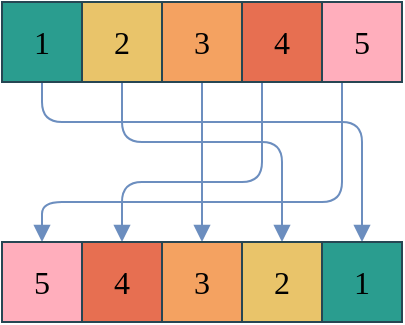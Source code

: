 <mxfile version="24.2.5" type="device">
  <diagram name="Page-1" id="tK4ZlZJ-obr3YAVWWc7f">
    <mxGraphModel dx="1434" dy="835" grid="1" gridSize="10" guides="1" tooltips="1" connect="1" arrows="1" fold="1" page="1" pageScale="1" pageWidth="850" pageHeight="1100" math="0" shadow="0">
      <root>
        <mxCell id="0" />
        <mxCell id="1" parent="0" />
        <mxCell id="ohNlAgRLq_NmiL2LjdC4-11" style="edgeStyle=orthogonalEdgeStyle;rounded=1;orthogonalLoop=1;jettySize=auto;html=1;entryX=0.5;entryY=0;entryDx=0;entryDy=0;shadow=0;strokeColor=#6c8ebf;strokeWidth=1;fontFamily=Ubuntu;fontSize=14;fontStyle=0;endArrow=block;endFill=1;fillColor=#dae8fc;" edge="1" parent="1" source="ohNlAgRLq_NmiL2LjdC4-1" target="ohNlAgRLq_NmiL2LjdC4-10">
          <mxGeometry relative="1" as="geometry">
            <Array as="points">
              <mxPoint x="300" y="380" />
              <mxPoint x="460" y="380" />
            </Array>
          </mxGeometry>
        </mxCell>
        <mxCell id="ohNlAgRLq_NmiL2LjdC4-1" value="1" style="rounded=0;whiteSpace=wrap;html=1;shadow=0;strokeColor=#264653;strokeWidth=1;fontFamily=Ubuntu;fontSize=16;fontStyle=0;fillColor=#2a9d8f;" vertex="1" parent="1">
          <mxGeometry x="280" y="320" width="40" height="40" as="geometry" />
        </mxCell>
        <mxCell id="ohNlAgRLq_NmiL2LjdC4-13" style="edgeStyle=orthogonalEdgeStyle;rounded=1;orthogonalLoop=1;jettySize=auto;html=1;shadow=0;strokeColor=#6c8ebf;strokeWidth=1;fontFamily=Ubuntu;fontSize=14;fontStyle=0;endArrow=block;endFill=1;fillColor=#dae8fc;exitX=0.5;exitY=1;exitDx=0;exitDy=0;" edge="1" parent="1" source="ohNlAgRLq_NmiL2LjdC4-2" target="ohNlAgRLq_NmiL2LjdC4-9">
          <mxGeometry relative="1" as="geometry">
            <Array as="points">
              <mxPoint x="340" y="390" />
              <mxPoint x="420" y="390" />
            </Array>
          </mxGeometry>
        </mxCell>
        <mxCell id="ohNlAgRLq_NmiL2LjdC4-2" value="2" style="rounded=0;whiteSpace=wrap;html=1;shadow=0;strokeColor=#264653;strokeWidth=1;fontFamily=Ubuntu;fontSize=16;fontStyle=0;fillColor=#e9c46a;" vertex="1" parent="1">
          <mxGeometry x="320" y="320" width="40" height="40" as="geometry" />
        </mxCell>
        <mxCell id="ohNlAgRLq_NmiL2LjdC4-15" style="edgeStyle=orthogonalEdgeStyle;rounded=1;orthogonalLoop=1;jettySize=auto;html=1;shadow=0;strokeColor=#6c8ebf;strokeWidth=1;fontFamily=Ubuntu;fontSize=14;fontStyle=0;endArrow=block;endFill=1;fillColor=#dae8fc;" edge="1" parent="1" source="ohNlAgRLq_NmiL2LjdC4-3" target="ohNlAgRLq_NmiL2LjdC4-8">
          <mxGeometry relative="1" as="geometry" />
        </mxCell>
        <mxCell id="ohNlAgRLq_NmiL2LjdC4-3" value="3" style="rounded=0;whiteSpace=wrap;html=1;shadow=0;strokeColor=#264653;strokeWidth=1;fontFamily=Ubuntu;fontSize=16;fontStyle=0;fillColor=#f4a261;" vertex="1" parent="1">
          <mxGeometry x="360" y="320" width="40" height="40" as="geometry" />
        </mxCell>
        <mxCell id="ohNlAgRLq_NmiL2LjdC4-14" style="edgeStyle=orthogonalEdgeStyle;rounded=1;orthogonalLoop=1;jettySize=auto;html=1;shadow=0;strokeColor=#6c8ebf;strokeWidth=1;fontFamily=Ubuntu;fontSize=14;fontStyle=0;endArrow=block;endFill=1;fillColor=#dae8fc;exitX=0.25;exitY=1;exitDx=0;exitDy=0;" edge="1" parent="1" source="ohNlAgRLq_NmiL2LjdC4-4" target="ohNlAgRLq_NmiL2LjdC4-7">
          <mxGeometry relative="1" as="geometry">
            <Array as="points">
              <mxPoint x="410" y="410" />
              <mxPoint x="340" y="410" />
            </Array>
          </mxGeometry>
        </mxCell>
        <mxCell id="ohNlAgRLq_NmiL2LjdC4-4" value="4" style="rounded=0;whiteSpace=wrap;html=1;shadow=0;strokeColor=#264653;strokeWidth=1;fontFamily=Ubuntu;fontSize=16;fontStyle=0;fillColor=#e76f51;" vertex="1" parent="1">
          <mxGeometry x="400" y="320" width="40" height="40" as="geometry" />
        </mxCell>
        <mxCell id="ohNlAgRLq_NmiL2LjdC4-12" style="edgeStyle=orthogonalEdgeStyle;rounded=1;orthogonalLoop=1;jettySize=auto;html=1;entryX=0.5;entryY=0;entryDx=0;entryDy=0;shadow=0;strokeColor=#6c8ebf;strokeWidth=1;fontFamily=Ubuntu;fontSize=14;fontStyle=0;endArrow=block;endFill=1;fillColor=#dae8fc;exitX=0.25;exitY=1;exitDx=0;exitDy=0;" edge="1" parent="1" source="ohNlAgRLq_NmiL2LjdC4-5" target="ohNlAgRLq_NmiL2LjdC4-6">
          <mxGeometry relative="1" as="geometry">
            <mxPoint x="460" y="360" as="sourcePoint" />
            <Array as="points">
              <mxPoint x="450" y="420" />
              <mxPoint x="300" y="420" />
            </Array>
          </mxGeometry>
        </mxCell>
        <mxCell id="ohNlAgRLq_NmiL2LjdC4-5" value="5" style="rounded=0;whiteSpace=wrap;html=1;shadow=0;strokeColor=#264653;strokeWidth=1;fontFamily=Ubuntu;fontSize=16;fontStyle=0;fillColor=#FFAEBC;" vertex="1" parent="1">
          <mxGeometry x="440" y="320" width="40" height="40" as="geometry" />
        </mxCell>
        <mxCell id="ohNlAgRLq_NmiL2LjdC4-6" value="5" style="rounded=0;whiteSpace=wrap;html=1;shadow=0;strokeColor=#264653;strokeWidth=1;fontFamily=Ubuntu;fontSize=16;fontStyle=0;fillColor=#FFAEBC;" vertex="1" parent="1">
          <mxGeometry x="280" y="440" width="40" height="40" as="geometry" />
        </mxCell>
        <mxCell id="ohNlAgRLq_NmiL2LjdC4-7" value="4" style="rounded=0;whiteSpace=wrap;html=1;shadow=0;strokeColor=#264653;strokeWidth=1;fontFamily=Ubuntu;fontSize=16;fontStyle=0;fillColor=#e76f51;" vertex="1" parent="1">
          <mxGeometry x="320" y="440" width="40" height="40" as="geometry" />
        </mxCell>
        <mxCell id="ohNlAgRLq_NmiL2LjdC4-8" value="3" style="rounded=0;whiteSpace=wrap;html=1;shadow=0;strokeColor=#264653;strokeWidth=1;fontFamily=Ubuntu;fontSize=16;fontStyle=0;fillColor=#f4a261;" vertex="1" parent="1">
          <mxGeometry x="360" y="440" width="40" height="40" as="geometry" />
        </mxCell>
        <mxCell id="ohNlAgRLq_NmiL2LjdC4-9" value="2" style="rounded=0;whiteSpace=wrap;html=1;shadow=0;strokeColor=#264653;strokeWidth=1;fontFamily=Ubuntu;fontSize=16;fontStyle=0;fillColor=#e9c46a;" vertex="1" parent="1">
          <mxGeometry x="400" y="440" width="40" height="40" as="geometry" />
        </mxCell>
        <mxCell id="ohNlAgRLq_NmiL2LjdC4-10" value="1" style="rounded=0;whiteSpace=wrap;html=1;shadow=0;strokeColor=#264653;strokeWidth=1;fontFamily=Ubuntu;fontSize=16;fontStyle=0;fillColor=#2a9d8f;" vertex="1" parent="1">
          <mxGeometry x="440" y="440" width="40" height="40" as="geometry" />
        </mxCell>
      </root>
    </mxGraphModel>
  </diagram>
</mxfile>
